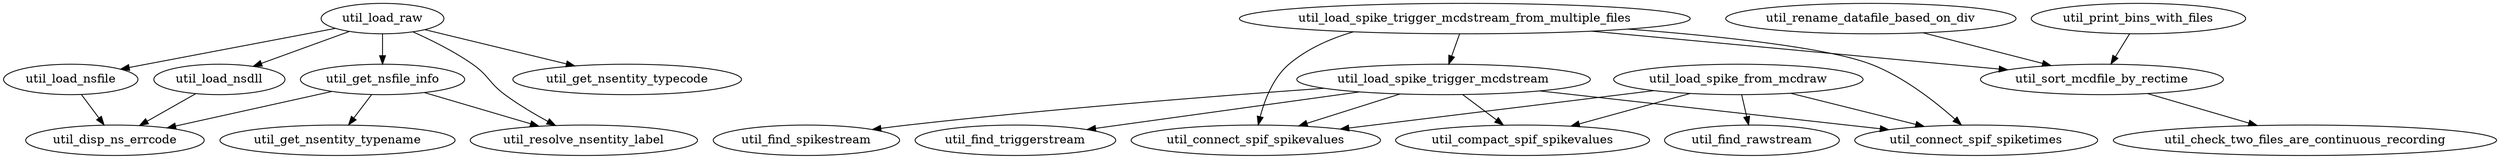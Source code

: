 /* Created by mdot for Matlab */
digraph m2html {
  util_get_nsfile_info -> util_disp_ns_errcode;
  util_get_nsfile_info -> util_get_nsentity_typename;
  util_get_nsfile_info -> util_resolve_nsentity_label;
  util_load_nsdll -> util_disp_ns_errcode;
  util_load_nsfile -> util_disp_ns_errcode;
  util_load_raw -> util_get_nsentity_typecode;
  util_load_raw -> util_get_nsfile_info;
  util_load_raw -> util_load_nsdll;
  util_load_raw -> util_load_nsfile;
  util_load_raw -> util_resolve_nsentity_label;
  util_load_spike_from_mcdraw -> util_compact_spif_spikevalues;
  util_load_spike_from_mcdraw -> util_connect_spif_spiketimes;
  util_load_spike_from_mcdraw -> util_connect_spif_spikevalues;
  util_load_spike_from_mcdraw -> util_find_rawstream;
  util_load_spike_trigger_mcdstream -> util_compact_spif_spikevalues;
  util_load_spike_trigger_mcdstream -> util_connect_spif_spiketimes;
  util_load_spike_trigger_mcdstream -> util_connect_spif_spikevalues;
  util_load_spike_trigger_mcdstream -> util_find_spikestream;
  util_load_spike_trigger_mcdstream -> util_find_triggerstream;
  util_load_spike_trigger_mcdstream_from_multiple_files -> util_connect_spif_spiketimes;
  util_load_spike_trigger_mcdstream_from_multiple_files -> util_connect_spif_spikevalues;
  util_load_spike_trigger_mcdstream_from_multiple_files -> util_load_spike_trigger_mcdstream;
  util_load_spike_trigger_mcdstream_from_multiple_files -> util_sort_mcdfile_by_rectime;
  util_print_bins_with_files -> util_sort_mcdfile_by_rectime;
  util_rename_datafile_based_on_div -> util_sort_mcdfile_by_rectime;
  util_sort_mcdfile_by_rectime -> util_check_two_files_are_continuous_recording;

  util_check_two_files_are_continuous_recording [URL="util_check_two_files_are_continuous_recording.html"];
  util_compact_spif_spikevalues [URL="util_compact_spif_spikevalues.html"];
  util_connect_spif_spiketimes [URL="util_connect_spif_spiketimes.html"];
  util_connect_spif_spikevalues [URL="util_connect_spif_spikevalues.html"];
  util_disp_ns_errcode [URL="util_disp_ns_errcode.html"];
  util_find_rawstream [URL="util_find_rawstream.html"];
  util_find_spikestream [URL="util_find_spikestream.html"];
  util_find_triggerstream [URL="util_find_triggerstream.html"];
  util_get_nsentity_typecode [URL="util_get_nsentity_typecode.html"];
  util_get_nsentity_typename [URL="util_get_nsentity_typename.html"];
  util_get_nsfile_info [URL="util_get_nsfile_info.html"];
  util_load_nsdll [URL="util_load_nsdll.html"];
  util_load_nsfile [URL="util_load_nsfile.html"];
  util_load_raw [URL="util_load_raw.html"];
  util_load_spike_from_mcdraw [URL="util_load_spike_from_mcdraw.html"];
  util_load_spike_trigger_mcdstream [URL="util_load_spike_trigger_mcdstream.html"];
  util_load_spike_trigger_mcdstream_from_multiple_files [URL="util_load_spike_trigger_mcdstream_from_multiple_files.html"];
  util_print_bins_with_files [URL="util_print_bins_with_files.html"];
  util_rename_datafile_based_on_div [URL="util_rename_datafile_based_on_div.html"];
  util_resolve_nsentity_label [URL="util_resolve_nsentity_label.html"];
  util_sort_mcdfile_by_rectime [URL="util_sort_mcdfile_by_rectime.html"];
}